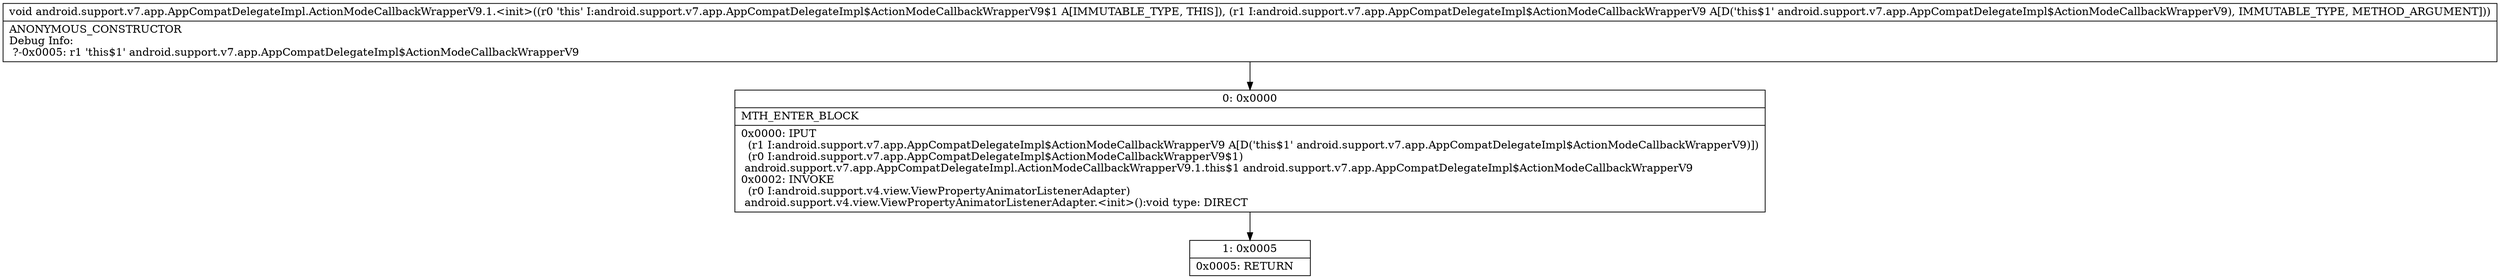 digraph "CFG forandroid.support.v7.app.AppCompatDelegateImpl.ActionModeCallbackWrapperV9.1.\<init\>(Landroid\/support\/v7\/app\/AppCompatDelegateImpl$ActionModeCallbackWrapperV9;)V" {
Node_0 [shape=record,label="{0\:\ 0x0000|MTH_ENTER_BLOCK\l|0x0000: IPUT  \l  (r1 I:android.support.v7.app.AppCompatDelegateImpl$ActionModeCallbackWrapperV9 A[D('this$1' android.support.v7.app.AppCompatDelegateImpl$ActionModeCallbackWrapperV9)])\l  (r0 I:android.support.v7.app.AppCompatDelegateImpl$ActionModeCallbackWrapperV9$1)\l android.support.v7.app.AppCompatDelegateImpl.ActionModeCallbackWrapperV9.1.this$1 android.support.v7.app.AppCompatDelegateImpl$ActionModeCallbackWrapperV9 \l0x0002: INVOKE  \l  (r0 I:android.support.v4.view.ViewPropertyAnimatorListenerAdapter)\l android.support.v4.view.ViewPropertyAnimatorListenerAdapter.\<init\>():void type: DIRECT \l}"];
Node_1 [shape=record,label="{1\:\ 0x0005|0x0005: RETURN   \l}"];
MethodNode[shape=record,label="{void android.support.v7.app.AppCompatDelegateImpl.ActionModeCallbackWrapperV9.1.\<init\>((r0 'this' I:android.support.v7.app.AppCompatDelegateImpl$ActionModeCallbackWrapperV9$1 A[IMMUTABLE_TYPE, THIS]), (r1 I:android.support.v7.app.AppCompatDelegateImpl$ActionModeCallbackWrapperV9 A[D('this$1' android.support.v7.app.AppCompatDelegateImpl$ActionModeCallbackWrapperV9), IMMUTABLE_TYPE, METHOD_ARGUMENT]))  | ANONYMOUS_CONSTRUCTOR\lDebug Info:\l  ?\-0x0005: r1 'this$1' android.support.v7.app.AppCompatDelegateImpl$ActionModeCallbackWrapperV9\l}"];
MethodNode -> Node_0;
Node_0 -> Node_1;
}

